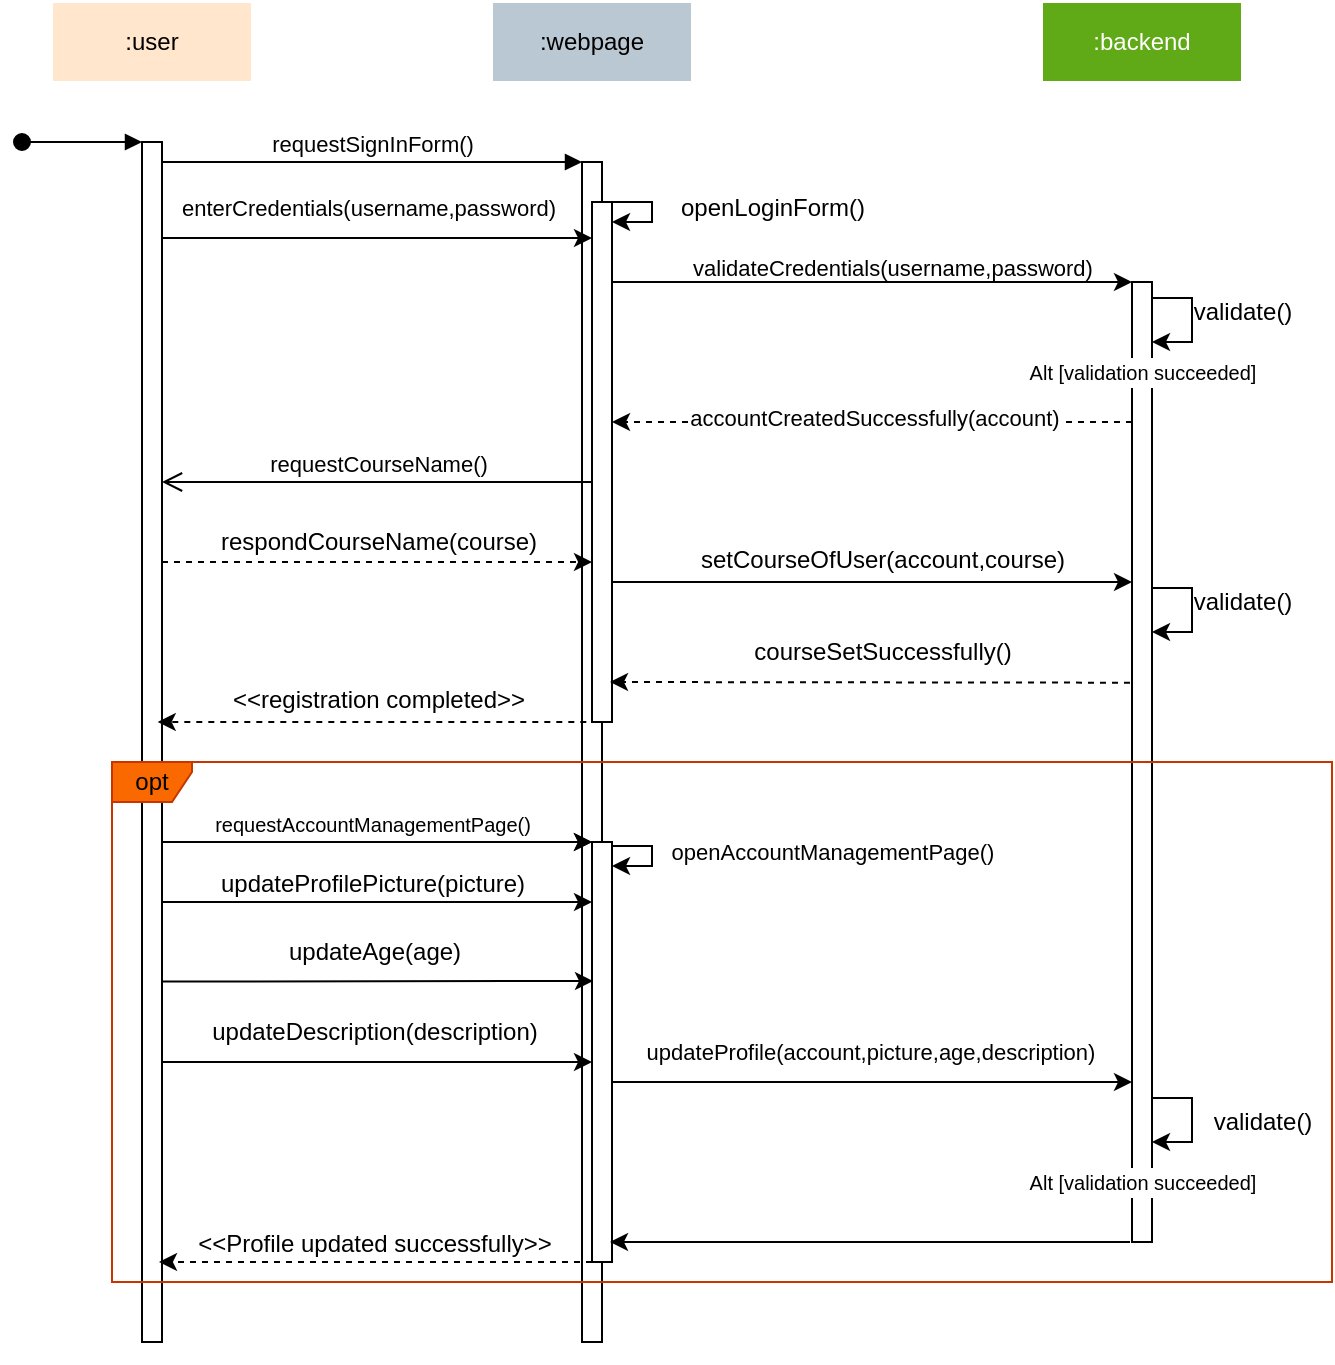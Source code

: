 <mxfile version="22.1.11" type="github">
  <diagram name="Page-1" id="2YBvvXClWsGukQMizWep">
    <mxGraphModel dx="1434" dy="754" grid="1" gridSize="10" guides="1" tooltips="1" connect="1" arrows="1" fold="1" page="1" pageScale="1" pageWidth="850" pageHeight="1100" math="0" shadow="0">
      <root>
        <mxCell id="0" />
        <mxCell id="1" parent="0" />
        <mxCell id="aM9ryv3xv72pqoxQDRHE-1" value=":user" style="shape=umlLifeline;perimeter=lifelinePerimeter;whiteSpace=wrap;html=1;container=0;dropTarget=0;collapsible=0;recursiveResize=0;outlineConnect=0;portConstraint=eastwest;newEdgeStyle={&quot;edgeStyle&quot;:&quot;elbowEdgeStyle&quot;,&quot;elbow&quot;:&quot;vertical&quot;,&quot;curved&quot;:0,&quot;rounded&quot;:0};fillColor=#ffe6cc;strokeColor=#FFFFFF;" parent="1" vertex="1">
          <mxGeometry x="40" y="40" width="100" height="680" as="geometry" />
        </mxCell>
        <mxCell id="aM9ryv3xv72pqoxQDRHE-2" value="" style="html=1;points=[];perimeter=orthogonalPerimeter;outlineConnect=0;targetShapes=umlLifeline;portConstraint=eastwest;newEdgeStyle={&quot;edgeStyle&quot;:&quot;elbowEdgeStyle&quot;,&quot;elbow&quot;:&quot;vertical&quot;,&quot;curved&quot;:0,&quot;rounded&quot;:0};" parent="aM9ryv3xv72pqoxQDRHE-1" vertex="1">
          <mxGeometry x="45" y="70" width="10" height="600" as="geometry" />
        </mxCell>
        <mxCell id="aM9ryv3xv72pqoxQDRHE-3" value="" style="html=1;verticalAlign=bottom;startArrow=oval;endArrow=block;startSize=8;edgeStyle=elbowEdgeStyle;elbow=vertical;curved=0;rounded=0;" parent="aM9ryv3xv72pqoxQDRHE-1" target="aM9ryv3xv72pqoxQDRHE-2" edge="1">
          <mxGeometry relative="1" as="geometry">
            <mxPoint x="-15" y="70" as="sourcePoint" />
          </mxGeometry>
        </mxCell>
        <mxCell id="aM9ryv3xv72pqoxQDRHE-5" value=":webpage" style="shape=umlLifeline;perimeter=lifelinePerimeter;whiteSpace=wrap;html=1;container=0;dropTarget=0;collapsible=0;recursiveResize=0;outlineConnect=0;portConstraint=eastwest;newEdgeStyle={&quot;edgeStyle&quot;:&quot;elbowEdgeStyle&quot;,&quot;elbow&quot;:&quot;vertical&quot;,&quot;curved&quot;:0,&quot;rounded&quot;:0};fillColor=#bac8d3;strokeColor=#FFFFFF;" parent="1" vertex="1">
          <mxGeometry x="260" y="40" width="100" height="680" as="geometry" />
        </mxCell>
        <mxCell id="aM9ryv3xv72pqoxQDRHE-6" value="" style="html=1;points=[];perimeter=orthogonalPerimeter;outlineConnect=0;targetShapes=umlLifeline;portConstraint=eastwest;newEdgeStyle={&quot;edgeStyle&quot;:&quot;elbowEdgeStyle&quot;,&quot;elbow&quot;:&quot;vertical&quot;,&quot;curved&quot;:0,&quot;rounded&quot;:0};" parent="aM9ryv3xv72pqoxQDRHE-5" vertex="1">
          <mxGeometry x="45" y="80" width="10" height="590" as="geometry" />
        </mxCell>
        <mxCell id="aM9ryv3xv72pqoxQDRHE-4" value="" style="html=1;points=[];perimeter=orthogonalPerimeter;outlineConnect=0;targetShapes=umlLifeline;portConstraint=eastwest;newEdgeStyle={&quot;edgeStyle&quot;:&quot;elbowEdgeStyle&quot;,&quot;elbow&quot;:&quot;vertical&quot;,&quot;curved&quot;:0,&quot;rounded&quot;:0};" parent="aM9ryv3xv72pqoxQDRHE-5" vertex="1">
          <mxGeometry x="50" y="100" width="10" height="260" as="geometry" />
        </mxCell>
        <mxCell id="15LjLsDy3cYjAC-HrqB1-10" value="" style="endArrow=classic;html=1;rounded=0;" edge="1" parent="aM9ryv3xv72pqoxQDRHE-5" target="aM9ryv3xv72pqoxQDRHE-4">
          <mxGeometry width="50" height="50" relative="1" as="geometry">
            <mxPoint x="70" y="100" as="sourcePoint" />
            <mxPoint x="110" y="100" as="targetPoint" />
            <Array as="points">
              <mxPoint x="60" y="100" />
              <mxPoint x="70" y="100" />
              <mxPoint x="80" y="100" />
              <mxPoint x="80" y="110" />
              <mxPoint x="70" y="110" />
            </Array>
          </mxGeometry>
        </mxCell>
        <mxCell id="15LjLsDy3cYjAC-HrqB1-38" value="" style="html=1;points=[];perimeter=orthogonalPerimeter;outlineConnect=0;targetShapes=umlLifeline;portConstraint=eastwest;newEdgeStyle={&quot;edgeStyle&quot;:&quot;elbowEdgeStyle&quot;,&quot;elbow&quot;:&quot;vertical&quot;,&quot;curved&quot;:0,&quot;rounded&quot;:0};" vertex="1" parent="aM9ryv3xv72pqoxQDRHE-5">
          <mxGeometry x="50" y="420" width="10" height="210" as="geometry" />
        </mxCell>
        <mxCell id="aM9ryv3xv72pqoxQDRHE-7" value="requestSignInForm()" style="html=1;verticalAlign=bottom;endArrow=block;edgeStyle=elbowEdgeStyle;elbow=vertical;curved=0;rounded=0;" parent="1" source="aM9ryv3xv72pqoxQDRHE-2" target="aM9ryv3xv72pqoxQDRHE-6" edge="1">
          <mxGeometry relative="1" as="geometry">
            <mxPoint x="195" y="130" as="sourcePoint" />
            <Array as="points">
              <mxPoint x="180" y="120" />
            </Array>
          </mxGeometry>
        </mxCell>
        <mxCell id="aM9ryv3xv72pqoxQDRHE-8" value="requestCourseName()" style="html=1;verticalAlign=bottom;endArrow=open;endSize=8;edgeStyle=elbowEdgeStyle;elbow=vertical;curved=0;rounded=0;" parent="1" source="aM9ryv3xv72pqoxQDRHE-4" target="aM9ryv3xv72pqoxQDRHE-2" edge="1">
          <mxGeometry x="-0.002" relative="1" as="geometry">
            <mxPoint x="195" y="205" as="targetPoint" />
            <Array as="points">
              <mxPoint x="190" y="280" />
            </Array>
            <mxPoint as="offset" />
          </mxGeometry>
        </mxCell>
        <mxCell id="15LjLsDy3cYjAC-HrqB1-1" value=":backend" style="shape=umlLifeline;perimeter=lifelinePerimeter;whiteSpace=wrap;html=1;container=0;dropTarget=0;collapsible=0;recursiveResize=0;outlineConnect=0;portConstraint=eastwest;newEdgeStyle={&quot;edgeStyle&quot;:&quot;elbowEdgeStyle&quot;,&quot;elbow&quot;:&quot;vertical&quot;,&quot;curved&quot;:0,&quot;rounded&quot;:0};fillColor=#60a917;strokeColor=#FFFFFF;fontColor=#ffffff;" vertex="1" parent="1">
          <mxGeometry x="535" y="40" width="100" height="680" as="geometry" />
        </mxCell>
        <mxCell id="15LjLsDy3cYjAC-HrqB1-2" value="" style="html=1;points=[];perimeter=orthogonalPerimeter;outlineConnect=0;targetShapes=umlLifeline;portConstraint=eastwest;newEdgeStyle={&quot;edgeStyle&quot;:&quot;elbowEdgeStyle&quot;,&quot;elbow&quot;:&quot;vertical&quot;,&quot;curved&quot;:0,&quot;rounded&quot;:0};" vertex="1" parent="15LjLsDy3cYjAC-HrqB1-1">
          <mxGeometry x="45" y="140" width="10" height="480" as="geometry" />
        </mxCell>
        <mxCell id="15LjLsDy3cYjAC-HrqB1-11" value="openLoginForm()" style="text;html=1;align=center;verticalAlign=middle;resizable=0;points=[];autosize=1;strokeColor=none;fillColor=none;" vertex="1" parent="1">
          <mxGeometry x="340" y="128" width="120" height="30" as="geometry" />
        </mxCell>
        <mxCell id="15LjLsDy3cYjAC-HrqB1-12" style="edgeStyle=elbowEdgeStyle;rounded=0;orthogonalLoop=1;jettySize=auto;html=1;elbow=vertical;curved=0;" edge="1" parent="1" target="aM9ryv3xv72pqoxQDRHE-4">
          <mxGeometry relative="1" as="geometry">
            <mxPoint x="95" y="158" as="sourcePoint" />
            <mxPoint x="270" y="158" as="targetPoint" />
          </mxGeometry>
        </mxCell>
        <mxCell id="15LjLsDy3cYjAC-HrqB1-13" value="enterCredentials(username,password)" style="edgeLabel;html=1;align=center;verticalAlign=middle;resizable=0;points=[];" vertex="1" connectable="0" parent="15LjLsDy3cYjAC-HrqB1-12">
          <mxGeometry x="-0.15" y="-1" relative="1" as="geometry">
            <mxPoint x="11" y="-16" as="offset" />
          </mxGeometry>
        </mxCell>
        <mxCell id="15LjLsDy3cYjAC-HrqB1-17" value="" style="edgeStyle=elbowEdgeStyle;rounded=0;orthogonalLoop=1;jettySize=auto;html=1;elbow=vertical;curved=0;" edge="1" parent="1">
          <mxGeometry relative="1" as="geometry">
            <mxPoint x="320" y="180.003" as="sourcePoint" />
            <mxPoint x="580" y="180.048" as="targetPoint" />
          </mxGeometry>
        </mxCell>
        <mxCell id="15LjLsDy3cYjAC-HrqB1-15" value="validateCredentials(username,password)" style="text;html=1;align=center;verticalAlign=middle;resizable=0;points=[];autosize=1;strokeColor=none;fillColor=none;fontSize=11;" vertex="1" parent="1">
          <mxGeometry x="350" y="158" width="220" height="30" as="geometry" />
        </mxCell>
        <mxCell id="15LjLsDy3cYjAC-HrqB1-20" value="" style="endArrow=classic;html=1;rounded=0;" edge="1" parent="1" target="15LjLsDy3cYjAC-HrqB1-2">
          <mxGeometry width="50" height="50" relative="1" as="geometry">
            <mxPoint x="600" y="188" as="sourcePoint" />
            <mxPoint x="590" y="198" as="targetPoint" />
            <Array as="points">
              <mxPoint x="590" y="188" />
              <mxPoint x="610" y="188" />
              <mxPoint x="610" y="198" />
              <mxPoint x="610" y="210" />
            </Array>
          </mxGeometry>
        </mxCell>
        <mxCell id="15LjLsDy3cYjAC-HrqB1-21" value="validate()" style="text;html=1;align=center;verticalAlign=middle;resizable=0;points=[];autosize=1;strokeColor=none;fillColor=none;" vertex="1" parent="1">
          <mxGeometry x="600" y="180" width="70" height="30" as="geometry" />
        </mxCell>
        <mxCell id="15LjLsDy3cYjAC-HrqB1-22" style="edgeStyle=elbowEdgeStyle;rounded=0;orthogonalLoop=1;jettySize=auto;html=1;elbow=vertical;curved=0;dashed=1;" edge="1" parent="1">
          <mxGeometry relative="1" as="geometry">
            <mxPoint x="580" y="250" as="sourcePoint" />
            <mxPoint x="320" y="250" as="targetPoint" />
          </mxGeometry>
        </mxCell>
        <mxCell id="15LjLsDy3cYjAC-HrqB1-24" value="accountCreatedSuccessfully(account)" style="edgeLabel;html=1;align=center;verticalAlign=middle;resizable=0;points=[];" vertex="1" connectable="0" parent="15LjLsDy3cYjAC-HrqB1-22">
          <mxGeometry x="0.056" y="3" relative="1" as="geometry">
            <mxPoint x="8" y="-5" as="offset" />
          </mxGeometry>
        </mxCell>
        <mxCell id="15LjLsDy3cYjAC-HrqB1-23" value="&lt;font style=&quot;font-size: 10px;&quot;&gt;Alt [validation succeeded]&lt;/font&gt;" style="text;html=1;align=center;verticalAlign=middle;resizable=0;points=[];autosize=1;strokeColor=none;fillColor=none;labelBackgroundColor=default;" vertex="1" parent="1">
          <mxGeometry x="510" y="210" width="150" height="30" as="geometry" />
        </mxCell>
        <mxCell id="15LjLsDy3cYjAC-HrqB1-25" style="edgeStyle=elbowEdgeStyle;rounded=0;orthogonalLoop=1;jettySize=auto;html=1;elbow=horizontal;curved=0;dashed=1;" edge="1" parent="1">
          <mxGeometry relative="1" as="geometry">
            <mxPoint x="95" y="319.998" as="sourcePoint" />
            <mxPoint x="310" y="319.998" as="targetPoint" />
          </mxGeometry>
        </mxCell>
        <mxCell id="15LjLsDy3cYjAC-HrqB1-26" value="respondCourseName(course)" style="text;html=1;align=center;verticalAlign=middle;resizable=0;points=[];autosize=1;strokeColor=none;fillColor=none;" vertex="1" parent="1">
          <mxGeometry x="108" y="295" width="190" height="30" as="geometry" />
        </mxCell>
        <mxCell id="15LjLsDy3cYjAC-HrqB1-27" style="edgeStyle=elbowEdgeStyle;rounded=0;orthogonalLoop=1;jettySize=auto;html=1;elbow=vertical;curved=0;" edge="1" parent="1">
          <mxGeometry relative="1" as="geometry">
            <mxPoint x="320" y="329.998" as="sourcePoint" />
            <mxPoint x="580.0" y="329.998" as="targetPoint" />
          </mxGeometry>
        </mxCell>
        <mxCell id="15LjLsDy3cYjAC-HrqB1-28" value="setCourseOfUser(account,course)" style="text;html=1;align=center;verticalAlign=middle;resizable=0;points=[];autosize=1;strokeColor=none;fillColor=none;" vertex="1" parent="1">
          <mxGeometry x="350" y="304" width="210" height="30" as="geometry" />
        </mxCell>
        <mxCell id="15LjLsDy3cYjAC-HrqB1-29" value="" style="endArrow=classic;html=1;rounded=0;" edge="1" parent="1">
          <mxGeometry width="50" height="50" relative="1" as="geometry">
            <mxPoint x="600" y="333" as="sourcePoint" />
            <mxPoint x="590" y="355" as="targetPoint" />
            <Array as="points">
              <mxPoint x="590" y="333" />
              <mxPoint x="610" y="333" />
              <mxPoint x="610" y="343" />
              <mxPoint x="610" y="355" />
            </Array>
          </mxGeometry>
        </mxCell>
        <mxCell id="15LjLsDy3cYjAC-HrqB1-30" value="validate()" style="text;html=1;align=center;verticalAlign=middle;resizable=0;points=[];autosize=1;strokeColor=none;fillColor=none;" vertex="1" parent="1">
          <mxGeometry x="600" y="325" width="70" height="30" as="geometry" />
        </mxCell>
        <mxCell id="15LjLsDy3cYjAC-HrqB1-33" style="edgeStyle=elbowEdgeStyle;rounded=0;orthogonalLoop=1;jettySize=auto;html=1;elbow=vertical;curved=0;dashed=1;" edge="1" parent="1">
          <mxGeometry relative="1" as="geometry">
            <mxPoint x="579.0" y="380.345" as="sourcePoint" />
            <mxPoint x="319" y="380" as="targetPoint" />
          </mxGeometry>
        </mxCell>
        <mxCell id="15LjLsDy3cYjAC-HrqB1-34" value="courseSetSuccessfully()" style="text;html=1;align=center;verticalAlign=middle;resizable=0;points=[];autosize=1;strokeColor=none;fillColor=none;" vertex="1" parent="1">
          <mxGeometry x="375" y="350" width="160" height="30" as="geometry" />
        </mxCell>
        <mxCell id="15LjLsDy3cYjAC-HrqB1-36" style="edgeStyle=elbowEdgeStyle;rounded=0;orthogonalLoop=1;jettySize=auto;html=1;elbow=vertical;curved=0;dashed=1;" edge="1" parent="1">
          <mxGeometry relative="1" as="geometry">
            <mxPoint x="313.15" y="400.0" as="sourcePoint" />
            <mxPoint x="92.85" y="400.0" as="targetPoint" />
          </mxGeometry>
        </mxCell>
        <mxCell id="15LjLsDy3cYjAC-HrqB1-37" value="&amp;lt;&amp;lt;registration completed&amp;gt;&amp;gt;" style="text;html=1;align=center;verticalAlign=middle;resizable=0;points=[];autosize=1;strokeColor=none;fillColor=none;" vertex="1" parent="1">
          <mxGeometry x="118" y="374" width="170" height="30" as="geometry" />
        </mxCell>
        <mxCell id="15LjLsDy3cYjAC-HrqB1-39" style="edgeStyle=elbowEdgeStyle;rounded=0;orthogonalLoop=1;jettySize=auto;html=1;elbow=vertical;curved=0;" edge="1" parent="1" source="aM9ryv3xv72pqoxQDRHE-2" target="15LjLsDy3cYjAC-HrqB1-38">
          <mxGeometry relative="1" as="geometry">
            <Array as="points">
              <mxPoint x="220" y="460" />
            </Array>
          </mxGeometry>
        </mxCell>
        <mxCell id="15LjLsDy3cYjAC-HrqB1-40" value="requestAccountManagementPage()" style="text;html=1;align=center;verticalAlign=middle;resizable=0;points=[];autosize=1;strokeColor=none;fillColor=none;fontSize=10;" vertex="1" parent="1">
          <mxGeometry x="105" y="436" width="190" height="30" as="geometry" />
        </mxCell>
        <mxCell id="15LjLsDy3cYjAC-HrqB1-41" value="" style="endArrow=classic;html=1;rounded=0;" edge="1" parent="1">
          <mxGeometry width="50" height="50" relative="1" as="geometry">
            <mxPoint x="330" y="462" as="sourcePoint" />
            <mxPoint x="320" y="472" as="targetPoint" />
            <Array as="points">
              <mxPoint x="320" y="462" />
              <mxPoint x="330" y="462" />
              <mxPoint x="340" y="462" />
              <mxPoint x="340" y="472" />
              <mxPoint x="330" y="472" />
            </Array>
          </mxGeometry>
        </mxCell>
        <mxCell id="15LjLsDy3cYjAC-HrqB1-42" value="&lt;font style=&quot;font-size: 11px;&quot;&gt;openAccountManagementPage()&lt;/font&gt;" style="text;html=1;align=center;verticalAlign=middle;resizable=0;points=[];autosize=1;strokeColor=none;fillColor=none;" vertex="1" parent="1">
          <mxGeometry x="340" y="450" width="180" height="30" as="geometry" />
        </mxCell>
        <mxCell id="15LjLsDy3cYjAC-HrqB1-44" value="opt" style="shape=umlFrame;whiteSpace=wrap;html=1;pointerEvents=0;recursiveResize=0;container=1;collapsible=0;width=40;height=20;fillColor=#fa6800;fontColor=#000000;strokeColor=#C73500;" vertex="1" parent="1">
          <mxGeometry x="70" y="420" width="610" height="260" as="geometry" />
        </mxCell>
        <mxCell id="15LjLsDy3cYjAC-HrqB1-47" value="updateProfilePicture(picture)" style="text;html=1;align=center;verticalAlign=middle;resizable=0;points=[];autosize=1;strokeColor=none;fillColor=none;" vertex="1" parent="15LjLsDy3cYjAC-HrqB1-44">
          <mxGeometry x="40" y="46" width="180" height="30" as="geometry" />
        </mxCell>
        <mxCell id="15LjLsDy3cYjAC-HrqB1-48" style="edgeStyle=elbowEdgeStyle;rounded=0;orthogonalLoop=1;jettySize=auto;html=1;elbow=vertical;curved=0;" edge="1" parent="15LjLsDy3cYjAC-HrqB1-44">
          <mxGeometry relative="1" as="geometry">
            <mxPoint x="25.5" y="109.739" as="sourcePoint" />
            <mxPoint x="240.5" y="109.739" as="targetPoint" />
          </mxGeometry>
        </mxCell>
        <mxCell id="15LjLsDy3cYjAC-HrqB1-49" value="updateAge(age)" style="text;html=1;align=center;verticalAlign=middle;resizable=0;points=[];autosize=1;strokeColor=none;fillColor=none;" vertex="1" parent="15LjLsDy3cYjAC-HrqB1-44">
          <mxGeometry x="76" y="80" width="110" height="30" as="geometry" />
        </mxCell>
        <mxCell id="15LjLsDy3cYjAC-HrqB1-51" style="edgeStyle=elbowEdgeStyle;rounded=0;orthogonalLoop=1;jettySize=auto;html=1;elbow=vertical;curved=0;" edge="1" parent="15LjLsDy3cYjAC-HrqB1-44">
          <mxGeometry relative="1" as="geometry">
            <mxPoint x="25" y="149.999" as="sourcePoint" />
            <mxPoint x="240" y="149.999" as="targetPoint" />
          </mxGeometry>
        </mxCell>
        <mxCell id="15LjLsDy3cYjAC-HrqB1-52" value="updateDescription(description)" style="text;html=1;align=center;verticalAlign=middle;resizable=0;points=[];autosize=1;strokeColor=none;fillColor=none;" vertex="1" parent="15LjLsDy3cYjAC-HrqB1-44">
          <mxGeometry x="36" y="120" width="190" height="30" as="geometry" />
        </mxCell>
        <mxCell id="15LjLsDy3cYjAC-HrqB1-53" style="edgeStyle=elbowEdgeStyle;rounded=0;orthogonalLoop=1;jettySize=auto;html=1;elbow=vertical;curved=0;" edge="1" parent="15LjLsDy3cYjAC-HrqB1-44">
          <mxGeometry relative="1" as="geometry">
            <mxPoint x="250" y="159.997" as="sourcePoint" />
            <mxPoint x="510" y="159.997" as="targetPoint" />
          </mxGeometry>
        </mxCell>
        <mxCell id="15LjLsDy3cYjAC-HrqB1-55" value="" style="endArrow=classic;html=1;rounded=0;" edge="1" parent="15LjLsDy3cYjAC-HrqB1-44">
          <mxGeometry width="50" height="50" relative="1" as="geometry">
            <mxPoint x="530" y="168" as="sourcePoint" />
            <mxPoint x="520" y="190" as="targetPoint" />
            <Array as="points">
              <mxPoint x="520" y="168" />
              <mxPoint x="540" y="168" />
              <mxPoint x="540" y="178" />
              <mxPoint x="540" y="190" />
            </Array>
          </mxGeometry>
        </mxCell>
        <mxCell id="15LjLsDy3cYjAC-HrqB1-56" value="validate()" style="text;html=1;align=center;verticalAlign=middle;resizable=0;points=[];autosize=1;strokeColor=none;fillColor=none;" vertex="1" parent="15LjLsDy3cYjAC-HrqB1-44">
          <mxGeometry x="540" y="165" width="70" height="30" as="geometry" />
        </mxCell>
        <mxCell id="15LjLsDy3cYjAC-HrqB1-57" value="&lt;font style=&quot;font-size: 10px;&quot;&gt;Alt [validation succeeded]&lt;/font&gt;" style="text;html=1;align=center;verticalAlign=middle;resizable=0;points=[];autosize=1;strokeColor=none;fillColor=none;labelBackgroundColor=default;" vertex="1" parent="15LjLsDy3cYjAC-HrqB1-44">
          <mxGeometry x="440" y="195" width="150" height="30" as="geometry" />
        </mxCell>
        <mxCell id="15LjLsDy3cYjAC-HrqB1-59" style="edgeStyle=elbowEdgeStyle;rounded=0;orthogonalLoop=1;jettySize=auto;html=1;elbow=vertical;curved=0;" edge="1" parent="15LjLsDy3cYjAC-HrqB1-44">
          <mxGeometry relative="1" as="geometry">
            <mxPoint x="509.0" y="240" as="sourcePoint" />
            <mxPoint x="249" y="240" as="targetPoint" />
          </mxGeometry>
        </mxCell>
        <mxCell id="15LjLsDy3cYjAC-HrqB1-54" value="&lt;font style=&quot;font-size: 11px;&quot;&gt;updateProfile(account,picture,age,description)&lt;/font&gt;" style="text;html=1;align=center;verticalAlign=middle;resizable=0;points=[];autosize=1;strokeColor=none;fillColor=none;" vertex="1" parent="15LjLsDy3cYjAC-HrqB1-44">
          <mxGeometry x="254" y="130" width="250" height="30" as="geometry" />
        </mxCell>
        <mxCell id="15LjLsDy3cYjAC-HrqB1-60" style="edgeStyle=elbowEdgeStyle;rounded=0;orthogonalLoop=1;jettySize=auto;html=1;elbow=vertical;curved=0;dashed=1;" edge="1" parent="15LjLsDy3cYjAC-HrqB1-44" source="15LjLsDy3cYjAC-HrqB1-38">
          <mxGeometry relative="1" as="geometry">
            <mxPoint x="238.5" y="250.0" as="sourcePoint" />
            <mxPoint x="23.5" y="250.0" as="targetPoint" />
          </mxGeometry>
        </mxCell>
        <mxCell id="15LjLsDy3cYjAC-HrqB1-46" style="edgeStyle=elbowEdgeStyle;rounded=0;orthogonalLoop=1;jettySize=auto;html=1;elbow=vertical;curved=0;" edge="1" parent="1" source="aM9ryv3xv72pqoxQDRHE-2" target="15LjLsDy3cYjAC-HrqB1-38">
          <mxGeometry relative="1" as="geometry">
            <Array as="points">
              <mxPoint x="210" y="490" />
            </Array>
          </mxGeometry>
        </mxCell>
        <mxCell id="15LjLsDy3cYjAC-HrqB1-50" style="edgeStyle=elbowEdgeStyle;rounded=0;orthogonalLoop=1;jettySize=auto;html=1;elbow=vertical;curved=0;" edge="1" parent="1" source="aM9ryv3xv72pqoxQDRHE-2" target="15LjLsDy3cYjAC-HrqB1-38">
          <mxGeometry relative="1" as="geometry">
            <mxPoint x="93.5" y="560.079" as="sourcePoint" />
            <mxPoint x="308.5" y="560.079" as="targetPoint" />
            <Array as="points">
              <mxPoint x="320" y="560" />
            </Array>
          </mxGeometry>
        </mxCell>
        <mxCell id="15LjLsDy3cYjAC-HrqB1-61" value="&amp;lt;&amp;lt;Profile updated successfully&amp;gt;&amp;gt;" style="text;html=1;align=center;verticalAlign=middle;resizable=0;points=[];autosize=1;strokeColor=none;fillColor=none;" vertex="1" parent="1">
          <mxGeometry x="96" y="646" width="210" height="30" as="geometry" />
        </mxCell>
      </root>
    </mxGraphModel>
  </diagram>
</mxfile>
